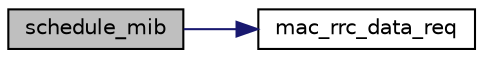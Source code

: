 digraph "schedule_mib"
{
 // LATEX_PDF_SIZE
  edge [fontname="Helvetica",fontsize="10",labelfontname="Helvetica",labelfontsize="10"];
  node [fontname="Helvetica",fontsize="10",shape=record];
  rankdir="LR";
  Node1 [label="schedule_mib",height=0.2,width=0.4,color="black", fillcolor="grey75", style="filled", fontcolor="black",tooltip="MIB scheduling for PBCH. This function requests the MIB from RRC and provides it to L1."];
  Node1 -> Node2 [color="midnightblue",fontsize="10",style="solid",fontname="Helvetica"];
  Node2 [label="mac_rrc_data_req",height=0.2,width=0.4,color="black", fillcolor="white", style="filled",URL="$openair__rrc__L2__interface_8c.html#a6c8f61f4023c21ac256a0d6fe60b424b",tooltip=" "];
}

